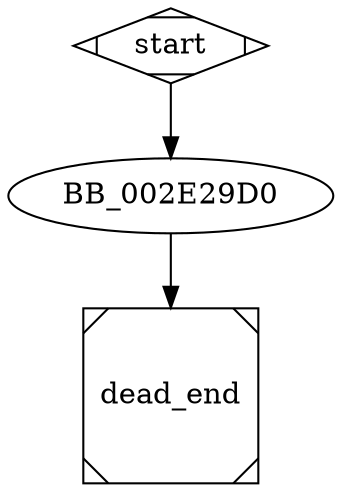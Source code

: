 digraph G {
  start -> BB_002E29D0;

  BB_002E29D0 -> dead_end;

  start [shape=Mdiamond];
  //end [shape=Msquare];
  dead_end [shape=Msquare];
}
